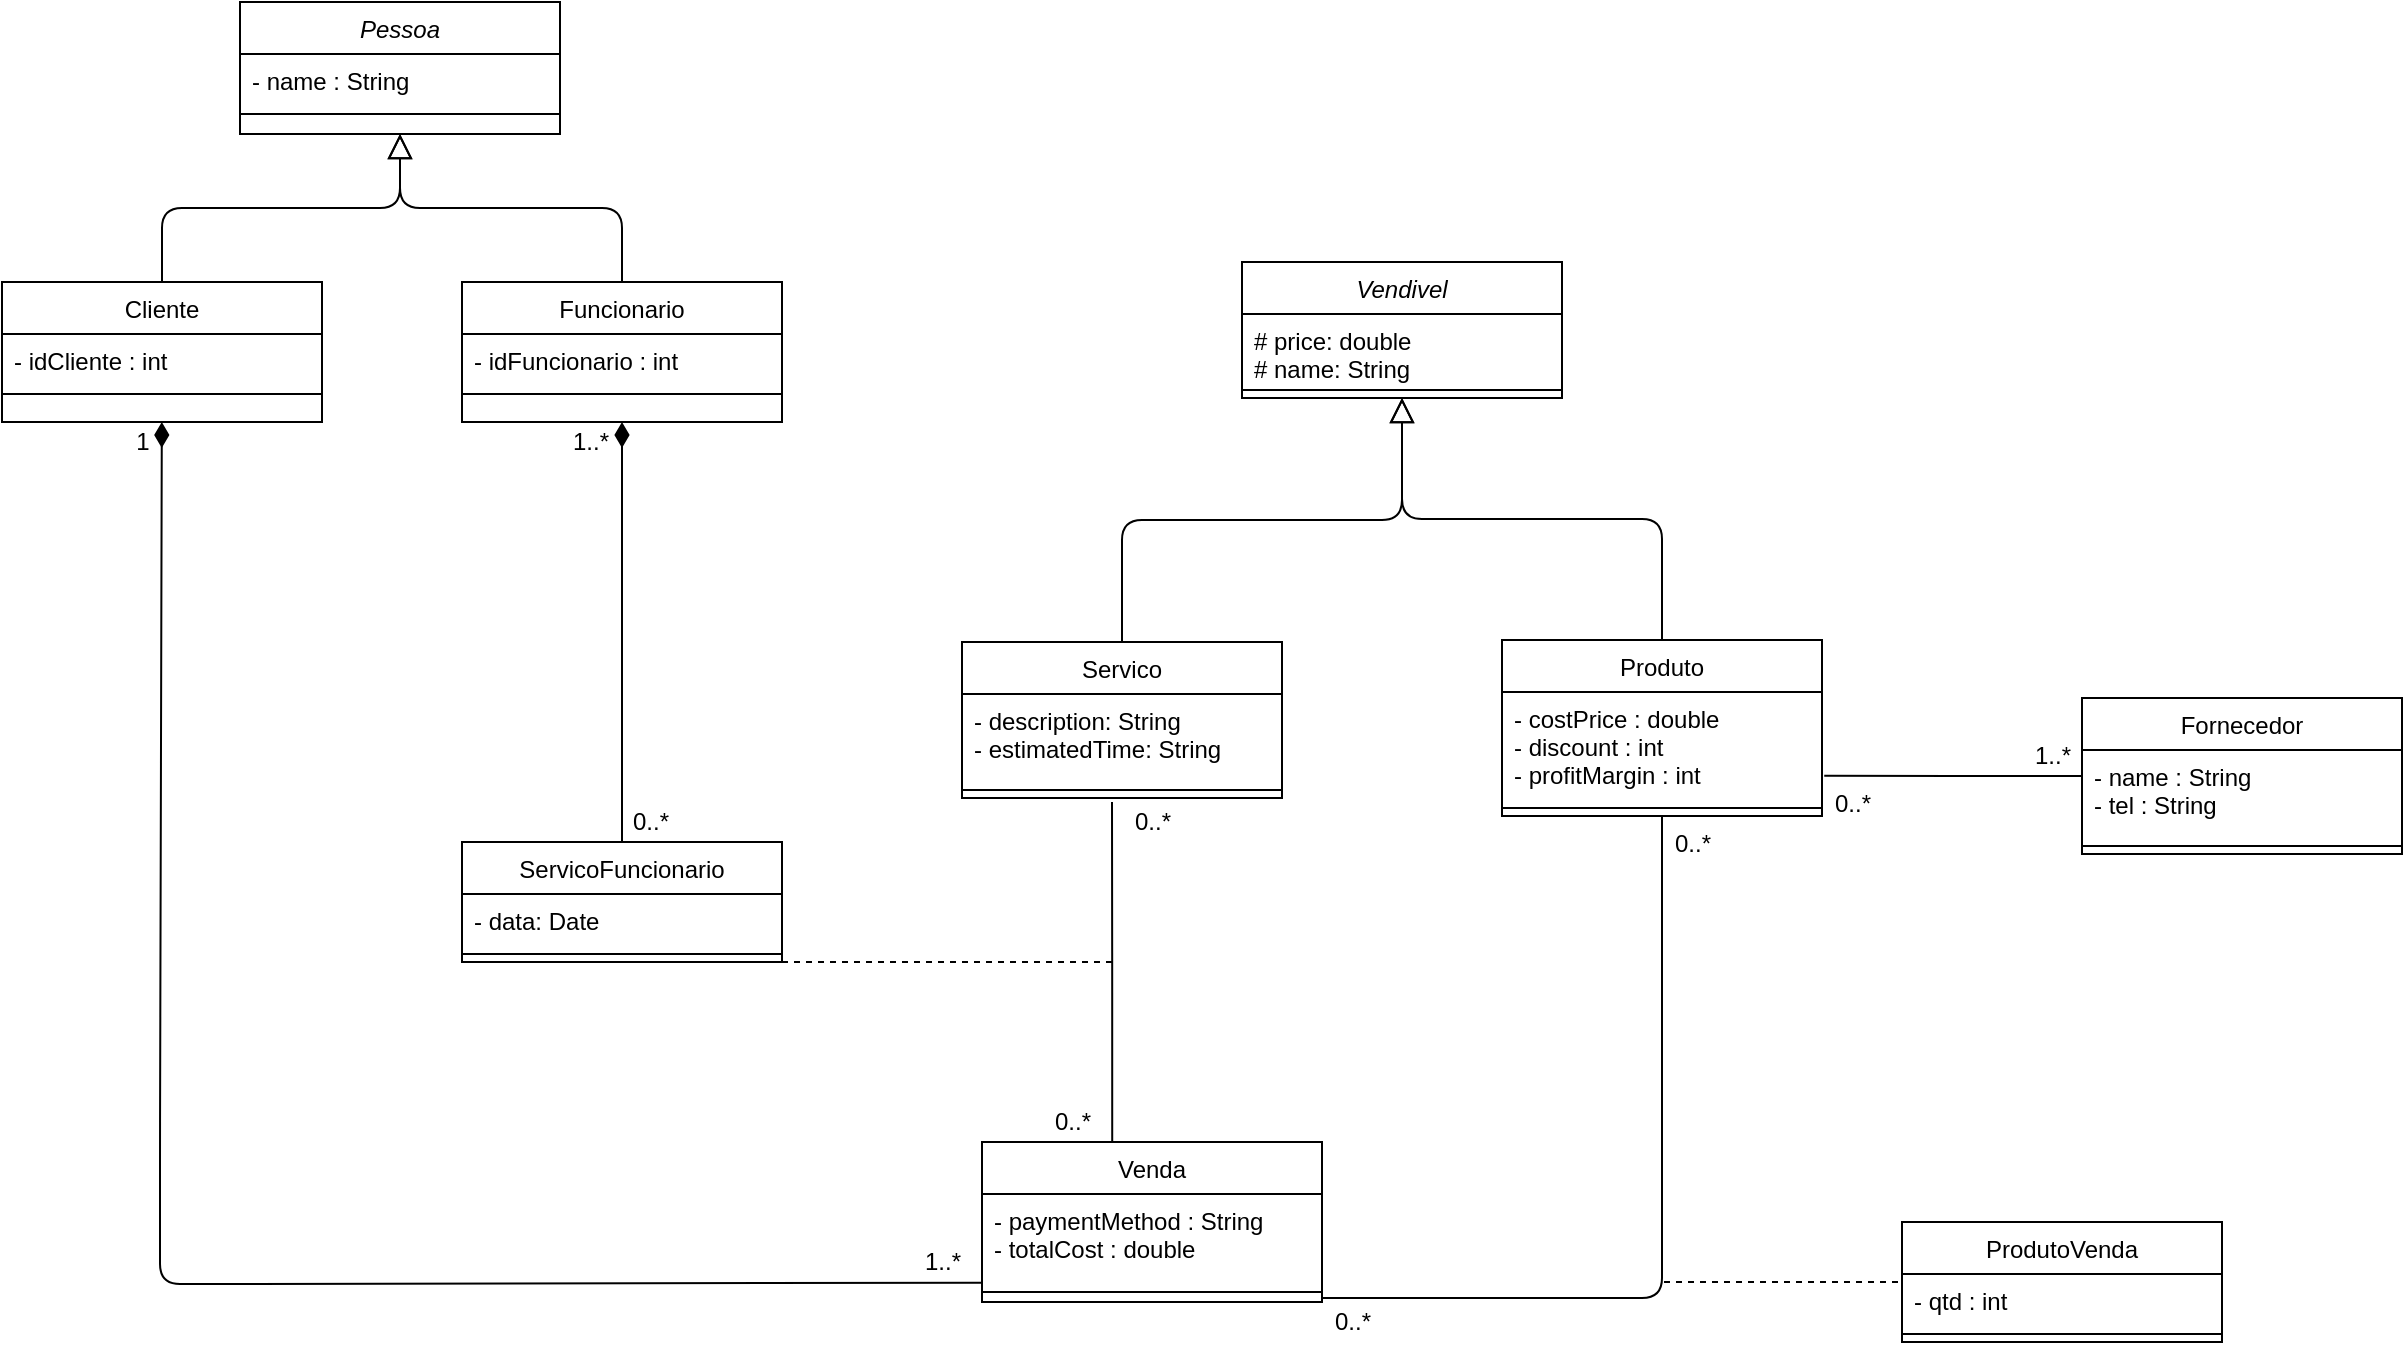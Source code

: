 <mxfile version="14.8.4" type="device"><diagram id="C5RBs43oDa-KdzZeNtuy" name="Page-1"><mxGraphModel dx="1673" dy="918" grid="1" gridSize="10" guides="1" tooltips="1" connect="1" arrows="1" fold="1" page="1" pageScale="1" pageWidth="827" pageHeight="1169" math="0" shadow="0"><root><mxCell id="WIyWlLk6GJQsqaUBKTNV-0"/><mxCell id="WIyWlLk6GJQsqaUBKTNV-1" parent="WIyWlLk6GJQsqaUBKTNV-0"/><mxCell id="zkfFHV4jXpPFQw0GAbJ--0" value="Pessoa" style="swimlane;fontStyle=2;align=center;verticalAlign=top;childLayout=stackLayout;horizontal=1;startSize=26;horizontalStack=0;resizeParent=1;resizeLast=0;collapsible=1;marginBottom=0;rounded=0;shadow=0;strokeWidth=1;" parent="WIyWlLk6GJQsqaUBKTNV-1" vertex="1"><mxGeometry x="209" y="220" width="160" height="66" as="geometry"><mxRectangle x="230" y="140" width="160" height="26" as="alternateBounds"/></mxGeometry></mxCell><mxCell id="zkfFHV4jXpPFQw0GAbJ--1" value="- name : String" style="text;align=left;verticalAlign=top;spacingLeft=4;spacingRight=4;overflow=hidden;rotatable=0;points=[[0,0.5],[1,0.5]];portConstraint=eastwest;" parent="zkfFHV4jXpPFQw0GAbJ--0" vertex="1"><mxGeometry y="26" width="160" height="26" as="geometry"/></mxCell><mxCell id="zkfFHV4jXpPFQw0GAbJ--4" value="" style="line;html=1;strokeWidth=1;align=left;verticalAlign=middle;spacingTop=-1;spacingLeft=3;spacingRight=3;rotatable=0;labelPosition=right;points=[];portConstraint=eastwest;" parent="zkfFHV4jXpPFQw0GAbJ--0" vertex="1"><mxGeometry y="52" width="160" height="8" as="geometry"/></mxCell><mxCell id="zkfFHV4jXpPFQw0GAbJ--6" value="Funcionario" style="swimlane;fontStyle=0;align=center;verticalAlign=top;childLayout=stackLayout;horizontal=1;startSize=26;horizontalStack=0;resizeParent=1;resizeLast=0;collapsible=1;marginBottom=0;rounded=0;shadow=0;strokeWidth=1;" parent="WIyWlLk6GJQsqaUBKTNV-1" vertex="1"><mxGeometry x="320" y="360" width="160" height="70" as="geometry"><mxRectangle x="130" y="380" width="160" height="26" as="alternateBounds"/></mxGeometry></mxCell><mxCell id="zkfFHV4jXpPFQw0GAbJ--8" value="- idFuncionario : int" style="text;align=left;verticalAlign=top;spacingLeft=4;spacingRight=4;overflow=hidden;rotatable=0;points=[[0,0.5],[1,0.5]];portConstraint=eastwest;rounded=0;shadow=0;html=0;" parent="zkfFHV4jXpPFQw0GAbJ--6" vertex="1"><mxGeometry y="26" width="160" height="26" as="geometry"/></mxCell><mxCell id="zkfFHV4jXpPFQw0GAbJ--9" value="" style="line;html=1;strokeWidth=1;align=left;verticalAlign=middle;spacingTop=-1;spacingLeft=3;spacingRight=3;rotatable=0;labelPosition=right;points=[];portConstraint=eastwest;" parent="zkfFHV4jXpPFQw0GAbJ--6" vertex="1"><mxGeometry y="52" width="160" height="8" as="geometry"/></mxCell><mxCell id="zkfFHV4jXpPFQw0GAbJ--12" value="" style="endArrow=block;endSize=10;endFill=0;shadow=0;strokeWidth=1;rounded=1;edgeStyle=elbowEdgeStyle;elbow=vertical;" parent="WIyWlLk6GJQsqaUBKTNV-1" source="zkfFHV4jXpPFQw0GAbJ--6" target="zkfFHV4jXpPFQw0GAbJ--0" edge="1"><mxGeometry width="160" relative="1" as="geometry"><mxPoint x="200" y="203" as="sourcePoint"/><mxPoint x="200" y="203" as="targetPoint"/></mxGeometry></mxCell><mxCell id="ftqkQnGHslr1L37SmfqQ-49" style="rounded=1;orthogonalLoop=1;jettySize=auto;html=1;elbow=vertical;endArrow=none;endFill=0;entryX=0.002;entryY=1.008;entryDx=0;entryDy=0;entryPerimeter=0;startArrow=diamondThin;startFill=1;endSize=10;startSize=10;" parent="WIyWlLk6GJQsqaUBKTNV-1" source="zkfFHV4jXpPFQw0GAbJ--13" target="ftqkQnGHslr1L37SmfqQ-13" edge="1"><mxGeometry relative="1" as="geometry"><Array as="points"><mxPoint x="169" y="790"/><mxPoint x="169" y="861"/><mxPoint x="190" y="861"/></Array><mxPoint x="590" y="861" as="targetPoint"/></mxGeometry></mxCell><mxCell id="zkfFHV4jXpPFQw0GAbJ--13" value="Cliente" style="swimlane;fontStyle=0;align=center;verticalAlign=top;childLayout=stackLayout;horizontal=1;startSize=26;horizontalStack=0;resizeParent=1;resizeLast=0;collapsible=1;marginBottom=0;rounded=0;shadow=0;strokeWidth=1;" parent="WIyWlLk6GJQsqaUBKTNV-1" vertex="1"><mxGeometry x="90" y="360" width="160" height="70" as="geometry"><mxRectangle x="340" y="380" width="170" height="26" as="alternateBounds"/></mxGeometry></mxCell><mxCell id="zkfFHV4jXpPFQw0GAbJ--14" value="- idCliente : int" style="text;align=left;verticalAlign=top;spacingLeft=4;spacingRight=4;overflow=hidden;rotatable=0;points=[[0,0.5],[1,0.5]];portConstraint=eastwest;" parent="zkfFHV4jXpPFQw0GAbJ--13" vertex="1"><mxGeometry y="26" width="160" height="26" as="geometry"/></mxCell><mxCell id="zkfFHV4jXpPFQw0GAbJ--15" value="" style="line;html=1;strokeWidth=1;align=left;verticalAlign=middle;spacingTop=-1;spacingLeft=3;spacingRight=3;rotatable=0;labelPosition=right;points=[];portConstraint=eastwest;" parent="zkfFHV4jXpPFQw0GAbJ--13" vertex="1"><mxGeometry y="52" width="160" height="8" as="geometry"/></mxCell><mxCell id="zkfFHV4jXpPFQw0GAbJ--16" value="" style="endArrow=block;endSize=10;endFill=0;shadow=0;strokeWidth=1;rounded=1;edgeStyle=elbowEdgeStyle;elbow=vertical;" parent="WIyWlLk6GJQsqaUBKTNV-1" source="zkfFHV4jXpPFQw0GAbJ--13" target="zkfFHV4jXpPFQw0GAbJ--0" edge="1"><mxGeometry width="160" relative="1" as="geometry"><mxPoint x="210" y="373" as="sourcePoint"/><mxPoint x="310" y="271" as="targetPoint"/></mxGeometry></mxCell><mxCell id="ftqkQnGHslr1L37SmfqQ-0" value="Servico" style="swimlane;fontStyle=0;align=center;verticalAlign=top;childLayout=stackLayout;horizontal=1;startSize=26;horizontalStack=0;resizeParent=1;resizeParentMax=0;resizeLast=0;collapsible=1;marginBottom=0;" parent="WIyWlLk6GJQsqaUBKTNV-1" vertex="1"><mxGeometry x="570" y="540" width="160" height="78" as="geometry"/></mxCell><mxCell id="ftqkQnGHslr1L37SmfqQ-1" value="- description: String&#xA;- estimatedTime: String&#xA;" style="text;strokeColor=none;fillColor=none;align=left;verticalAlign=top;spacingLeft=4;spacingRight=4;overflow=hidden;rotatable=0;points=[[0,0.5],[1,0.5]];portConstraint=eastwest;" parent="ftqkQnGHslr1L37SmfqQ-0" vertex="1"><mxGeometry y="26" width="160" height="44" as="geometry"/></mxCell><mxCell id="ftqkQnGHslr1L37SmfqQ-2" value="" style="line;strokeWidth=1;fillColor=none;align=left;verticalAlign=middle;spacingTop=-1;spacingLeft=3;spacingRight=3;rotatable=0;labelPosition=right;points=[];portConstraint=eastwest;" parent="ftqkQnGHslr1L37SmfqQ-0" vertex="1"><mxGeometry y="70" width="160" height="8" as="geometry"/></mxCell><mxCell id="K4UWX_fc51fphKpJzwfs-6" style="edgeStyle=orthogonalEdgeStyle;rounded=1;orthogonalLoop=1;jettySize=auto;html=1;entryX=1;entryY=-0.077;entryDx=0;entryDy=0;entryPerimeter=0;endArrow=none;endFill=0;" parent="WIyWlLk6GJQsqaUBKTNV-1" source="ftqkQnGHslr1L37SmfqQ-4" edge="1"><mxGeometry relative="1" as="geometry"><mxPoint x="750" y="867.998" as="targetPoint"/><Array as="points"><mxPoint x="920" y="868"/></Array></mxGeometry></mxCell><mxCell id="ftqkQnGHslr1L37SmfqQ-4" value="Produto" style="swimlane;fontStyle=0;align=center;verticalAlign=top;childLayout=stackLayout;horizontal=1;startSize=26;horizontalStack=0;resizeParent=1;resizeParentMax=0;resizeLast=0;collapsible=1;marginBottom=0;" parent="WIyWlLk6GJQsqaUBKTNV-1" vertex="1"><mxGeometry x="840" y="539" width="160" height="88" as="geometry"/></mxCell><mxCell id="ftqkQnGHslr1L37SmfqQ-5" value="- costPrice : double&#xA;- discount : int&#xA;- profitMargin : int&#xA;&#xA;" style="text;strokeColor=none;fillColor=none;align=left;verticalAlign=top;spacingLeft=4;spacingRight=4;overflow=hidden;rotatable=0;points=[[0,0.5],[1,0.5]];portConstraint=eastwest;" parent="ftqkQnGHslr1L37SmfqQ-4" vertex="1"><mxGeometry y="26" width="160" height="54" as="geometry"/></mxCell><mxCell id="ftqkQnGHslr1L37SmfqQ-6" value="" style="line;strokeWidth=1;fillColor=none;align=left;verticalAlign=middle;spacingTop=-1;spacingLeft=3;spacingRight=3;rotatable=0;labelPosition=right;points=[];portConstraint=eastwest;" parent="ftqkQnGHslr1L37SmfqQ-4" vertex="1"><mxGeometry y="80" width="160" height="8" as="geometry"/></mxCell><mxCell id="K4UWX_fc51fphKpJzwfs-11" style="edgeStyle=orthogonalEdgeStyle;rounded=0;orthogonalLoop=1;jettySize=auto;html=1;entryX=1.007;entryY=0.775;entryDx=0;entryDy=0;entryPerimeter=0;startArrow=none;startFill=0;endArrow=none;endFill=0;startSize=24;" parent="WIyWlLk6GJQsqaUBKTNV-1" source="ftqkQnGHslr1L37SmfqQ-8" target="ftqkQnGHslr1L37SmfqQ-5" edge="1"><mxGeometry relative="1" as="geometry"/></mxCell><mxCell id="ftqkQnGHslr1L37SmfqQ-8" value="Fornecedor" style="swimlane;fontStyle=0;align=center;verticalAlign=top;childLayout=stackLayout;horizontal=1;startSize=26;horizontalStack=0;resizeParent=1;resizeParentMax=0;resizeLast=0;collapsible=1;marginBottom=0;" parent="WIyWlLk6GJQsqaUBKTNV-1" vertex="1"><mxGeometry x="1130" y="568" width="160" height="78" as="geometry"/></mxCell><mxCell id="ftqkQnGHslr1L37SmfqQ-9" value="- name : String&#xA;- tel : String&#xA;" style="text;strokeColor=none;fillColor=none;align=left;verticalAlign=top;spacingLeft=4;spacingRight=4;overflow=hidden;rotatable=0;points=[[0,0.5],[1,0.5]];portConstraint=eastwest;" parent="ftqkQnGHslr1L37SmfqQ-8" vertex="1"><mxGeometry y="26" width="160" height="44" as="geometry"/></mxCell><mxCell id="ftqkQnGHslr1L37SmfqQ-10" value="" style="line;strokeWidth=1;fillColor=none;align=left;verticalAlign=middle;spacingTop=-1;spacingLeft=3;spacingRight=3;rotatable=0;labelPosition=right;points=[];portConstraint=eastwest;" parent="ftqkQnGHslr1L37SmfqQ-8" vertex="1"><mxGeometry y="70" width="160" height="8" as="geometry"/></mxCell><mxCell id="ftqkQnGHslr1L37SmfqQ-12" value="Venda" style="swimlane;fontStyle=0;align=center;verticalAlign=top;childLayout=stackLayout;horizontal=1;startSize=26;horizontalStack=0;resizeParent=1;resizeParentMax=0;resizeLast=0;collapsible=1;marginBottom=0;" parent="WIyWlLk6GJQsqaUBKTNV-1" vertex="1"><mxGeometry x="580" y="790" width="170" height="80" as="geometry"/></mxCell><mxCell id="ftqkQnGHslr1L37SmfqQ-13" value="- paymentMethod : String&#xA;- totalCost : double" style="text;strokeColor=none;fillColor=none;align=left;verticalAlign=top;spacingLeft=4;spacingRight=4;overflow=hidden;rotatable=0;points=[[0,0.5],[1,0.5]];portConstraint=eastwest;" parent="ftqkQnGHslr1L37SmfqQ-12" vertex="1"><mxGeometry y="26" width="170" height="44" as="geometry"/></mxCell><mxCell id="ftqkQnGHslr1L37SmfqQ-14" value="" style="line;strokeWidth=1;fillColor=none;align=left;verticalAlign=middle;spacingTop=-1;spacingLeft=3;spacingRight=3;rotatable=0;labelPosition=right;points=[];portConstraint=eastwest;" parent="ftqkQnGHslr1L37SmfqQ-12" vertex="1"><mxGeometry y="70" width="170" height="10" as="geometry"/></mxCell><mxCell id="ftqkQnGHslr1L37SmfqQ-33" value="ServicoFuncionario" style="swimlane;fontStyle=0;align=center;verticalAlign=top;childLayout=stackLayout;horizontal=1;startSize=26;horizontalStack=0;resizeParent=1;resizeParentMax=0;resizeLast=0;collapsible=1;marginBottom=0;" parent="WIyWlLk6GJQsqaUBKTNV-1" vertex="1"><mxGeometry x="320" y="640" width="160" height="60" as="geometry"/></mxCell><mxCell id="ftqkQnGHslr1L37SmfqQ-34" value="- data: Date" style="text;strokeColor=none;fillColor=none;align=left;verticalAlign=top;spacingLeft=4;spacingRight=4;overflow=hidden;rotatable=0;points=[[0,0.5],[1,0.5]];portConstraint=eastwest;" parent="ftqkQnGHslr1L37SmfqQ-33" vertex="1"><mxGeometry y="26" width="160" height="26" as="geometry"/></mxCell><mxCell id="ftqkQnGHslr1L37SmfqQ-35" value="" style="line;strokeWidth=1;fillColor=none;align=left;verticalAlign=middle;spacingTop=-1;spacingLeft=3;spacingRight=3;rotatable=0;labelPosition=right;points=[];portConstraint=eastwest;" parent="ftqkQnGHslr1L37SmfqQ-33" vertex="1"><mxGeometry y="52" width="160" height="8" as="geometry"/></mxCell><mxCell id="ftqkQnGHslr1L37SmfqQ-37" value="" style="endArrow=diamondThin;html=1;entryX=0.5;entryY=1;entryDx=0;entryDy=0;startArrow=none;startFill=0;endFill=1;endSize=10;" parent="WIyWlLk6GJQsqaUBKTNV-1" source="ftqkQnGHslr1L37SmfqQ-33" target="zkfFHV4jXpPFQw0GAbJ--6" edge="1"><mxGeometry width="50" height="50" relative="1" as="geometry"><mxPoint x="330" y="560" as="sourcePoint"/><mxPoint x="380" y="510" as="targetPoint"/></mxGeometry></mxCell><mxCell id="ftqkQnGHslr1L37SmfqQ-43" value="" style="endArrow=none;html=1;edgeStyle=orthogonalEdgeStyle;exitX=0.383;exitY=0;exitDx=0;exitDy=0;exitPerimeter=0;" parent="WIyWlLk6GJQsqaUBKTNV-1" source="ftqkQnGHslr1L37SmfqQ-12" edge="1"><mxGeometry relative="1" as="geometry"><mxPoint x="645" y="780" as="sourcePoint"/><mxPoint x="645" y="620" as="targetPoint"/><Array as="points"/></mxGeometry></mxCell><mxCell id="ftqkQnGHslr1L37SmfqQ-46" value="" style="endArrow=none;html=1;edgeStyle=orthogonalEdgeStyle;dashed=1;" parent="WIyWlLk6GJQsqaUBKTNV-1" source="ftqkQnGHslr1L37SmfqQ-33" edge="1"><mxGeometry relative="1" as="geometry"><mxPoint x="550" y="720" as="sourcePoint"/><mxPoint x="645" y="700" as="targetPoint"/><Array as="points"><mxPoint x="645" y="700"/></Array></mxGeometry></mxCell><mxCell id="K4UWX_fc51fphKpJzwfs-7" style="edgeStyle=orthogonalEdgeStyle;rounded=0;orthogonalLoop=1;jettySize=auto;html=1;endArrow=none;endFill=0;dashed=1;" parent="WIyWlLk6GJQsqaUBKTNV-1" edge="1"><mxGeometry relative="1" as="geometry"><mxPoint x="920" y="848" as="targetPoint"/><mxPoint x="1040" y="850" as="sourcePoint"/><Array as="points"><mxPoint x="1040" y="860"/><mxPoint x="920" y="860"/></Array></mxGeometry></mxCell><mxCell id="K4UWX_fc51fphKpJzwfs-0" value="ProdutoVenda" style="swimlane;fontStyle=0;align=center;verticalAlign=top;childLayout=stackLayout;horizontal=1;startSize=26;horizontalStack=0;resizeParent=1;resizeParentMax=0;resizeLast=0;collapsible=1;marginBottom=0;" parent="WIyWlLk6GJQsqaUBKTNV-1" vertex="1"><mxGeometry x="1040" y="830" width="160" height="60" as="geometry"/></mxCell><mxCell id="K4UWX_fc51fphKpJzwfs-1" value="- qtd : int" style="text;strokeColor=none;fillColor=none;align=left;verticalAlign=top;spacingLeft=4;spacingRight=4;overflow=hidden;rotatable=0;points=[[0,0.5],[1,0.5]];portConstraint=eastwest;" parent="K4UWX_fc51fphKpJzwfs-0" vertex="1"><mxGeometry y="26" width="160" height="26" as="geometry"/></mxCell><mxCell id="K4UWX_fc51fphKpJzwfs-2" value="" style="line;strokeWidth=1;fillColor=none;align=left;verticalAlign=middle;spacingTop=-1;spacingLeft=3;spacingRight=3;rotatable=0;labelPosition=right;points=[];portConstraint=eastwest;" parent="K4UWX_fc51fphKpJzwfs-0" vertex="1"><mxGeometry y="52" width="160" height="8" as="geometry"/></mxCell><mxCell id="K4UWX_fc51fphKpJzwfs-12" value="1..*" style="text;html=1;align=center;verticalAlign=middle;resizable=0;points=[];autosize=1;strokeColor=none;" parent="WIyWlLk6GJQsqaUBKTNV-1" vertex="1"><mxGeometry x="1100" y="587" width="30" height="20" as="geometry"/></mxCell><mxCell id="K4UWX_fc51fphKpJzwfs-13" value="0..*" style="text;html=1;align=center;verticalAlign=middle;resizable=0;points=[];autosize=1;strokeColor=none;" parent="WIyWlLk6GJQsqaUBKTNV-1" vertex="1"><mxGeometry x="1000" y="611" width="30" height="20" as="geometry"/></mxCell><mxCell id="K4UWX_fc51fphKpJzwfs-18" style="edgeStyle=orthogonalEdgeStyle;rounded=1;orthogonalLoop=1;jettySize=auto;html=1;startArrow=block;startFill=0;endArrow=none;endFill=0;startSize=10;" parent="WIyWlLk6GJQsqaUBKTNV-1" source="K4UWX_fc51fphKpJzwfs-14" target="ftqkQnGHslr1L37SmfqQ-0" edge="1"><mxGeometry relative="1" as="geometry"/></mxCell><mxCell id="K4UWX_fc51fphKpJzwfs-19" style="edgeStyle=orthogonalEdgeStyle;rounded=1;orthogonalLoop=1;jettySize=auto;html=1;startArrow=block;startFill=0;endArrow=none;endFill=0;startSize=10;" parent="WIyWlLk6GJQsqaUBKTNV-1" source="K4UWX_fc51fphKpJzwfs-14" target="ftqkQnGHslr1L37SmfqQ-4" edge="1"><mxGeometry relative="1" as="geometry"/></mxCell><mxCell id="K4UWX_fc51fphKpJzwfs-14" value="Vendivel" style="swimlane;fontStyle=2;align=center;verticalAlign=top;childLayout=stackLayout;horizontal=1;startSize=26;horizontalStack=0;resizeParent=1;resizeParentMax=0;resizeLast=0;collapsible=1;marginBottom=0;" parent="WIyWlLk6GJQsqaUBKTNV-1" vertex="1"><mxGeometry x="710" y="350" width="160" height="68" as="geometry"/></mxCell><mxCell id="K4UWX_fc51fphKpJzwfs-15" value="# price: double&#xA;# name: String&#xA;" style="text;strokeColor=none;fillColor=none;align=left;verticalAlign=top;spacingLeft=4;spacingRight=4;overflow=hidden;rotatable=0;points=[[0,0.5],[1,0.5]];portConstraint=eastwest;" parent="K4UWX_fc51fphKpJzwfs-14" vertex="1"><mxGeometry y="26" width="160" height="34" as="geometry"/></mxCell><mxCell id="K4UWX_fc51fphKpJzwfs-16" value="" style="line;strokeWidth=1;fillColor=none;align=left;verticalAlign=middle;spacingTop=-1;spacingLeft=3;spacingRight=3;rotatable=0;labelPosition=right;points=[];portConstraint=eastwest;" parent="K4UWX_fc51fphKpJzwfs-14" vertex="1"><mxGeometry y="60" width="160" height="8" as="geometry"/></mxCell><mxCell id="K4UWX_fc51fphKpJzwfs-20" value="0..*" style="text;html=1;align=center;verticalAlign=middle;resizable=0;points=[];autosize=1;strokeColor=none;" parent="WIyWlLk6GJQsqaUBKTNV-1" vertex="1"><mxGeometry x="650" y="620" width="30" height="20" as="geometry"/></mxCell><mxCell id="K4UWX_fc51fphKpJzwfs-21" value="0..*" style="text;html=1;align=center;verticalAlign=middle;resizable=0;points=[];autosize=1;strokeColor=none;" parent="WIyWlLk6GJQsqaUBKTNV-1" vertex="1"><mxGeometry x="610" y="770" width="30" height="20" as="geometry"/></mxCell><mxCell id="K4UWX_fc51fphKpJzwfs-22" value="0..*" style="text;html=1;align=center;verticalAlign=middle;resizable=0;points=[];autosize=1;strokeColor=none;" parent="WIyWlLk6GJQsqaUBKTNV-1" vertex="1"><mxGeometry x="920" y="631" width="30" height="20" as="geometry"/></mxCell><mxCell id="K4UWX_fc51fphKpJzwfs-23" value="0..*" style="text;html=1;align=center;verticalAlign=middle;resizable=0;points=[];autosize=1;strokeColor=none;" parent="WIyWlLk6GJQsqaUBKTNV-1" vertex="1"><mxGeometry x="750" y="870" width="30" height="20" as="geometry"/></mxCell><mxCell id="K4UWX_fc51fphKpJzwfs-24" value="1..*" style="text;html=1;align=center;verticalAlign=middle;resizable=0;points=[];autosize=1;strokeColor=none;" parent="WIyWlLk6GJQsqaUBKTNV-1" vertex="1"><mxGeometry x="369" y="430" width="30" height="20" as="geometry"/></mxCell><mxCell id="K4UWX_fc51fphKpJzwfs-26" value="0..*" style="text;html=1;align=center;verticalAlign=middle;resizable=0;points=[];autosize=1;strokeColor=none;" parent="WIyWlLk6GJQsqaUBKTNV-1" vertex="1"><mxGeometry x="399" y="620" width="30" height="20" as="geometry"/></mxCell><mxCell id="K4UWX_fc51fphKpJzwfs-27" value="1..*" style="text;html=1;align=center;verticalAlign=middle;resizable=0;points=[];autosize=1;strokeColor=none;" parent="WIyWlLk6GJQsqaUBKTNV-1" vertex="1"><mxGeometry x="545" y="840" width="30" height="20" as="geometry"/></mxCell><mxCell id="K4UWX_fc51fphKpJzwfs-28" value="1" style="text;html=1;align=center;verticalAlign=middle;resizable=0;points=[];autosize=1;strokeColor=none;" parent="WIyWlLk6GJQsqaUBKTNV-1" vertex="1"><mxGeometry x="150" y="430" width="20" height="20" as="geometry"/></mxCell></root></mxGraphModel></diagram></mxfile>